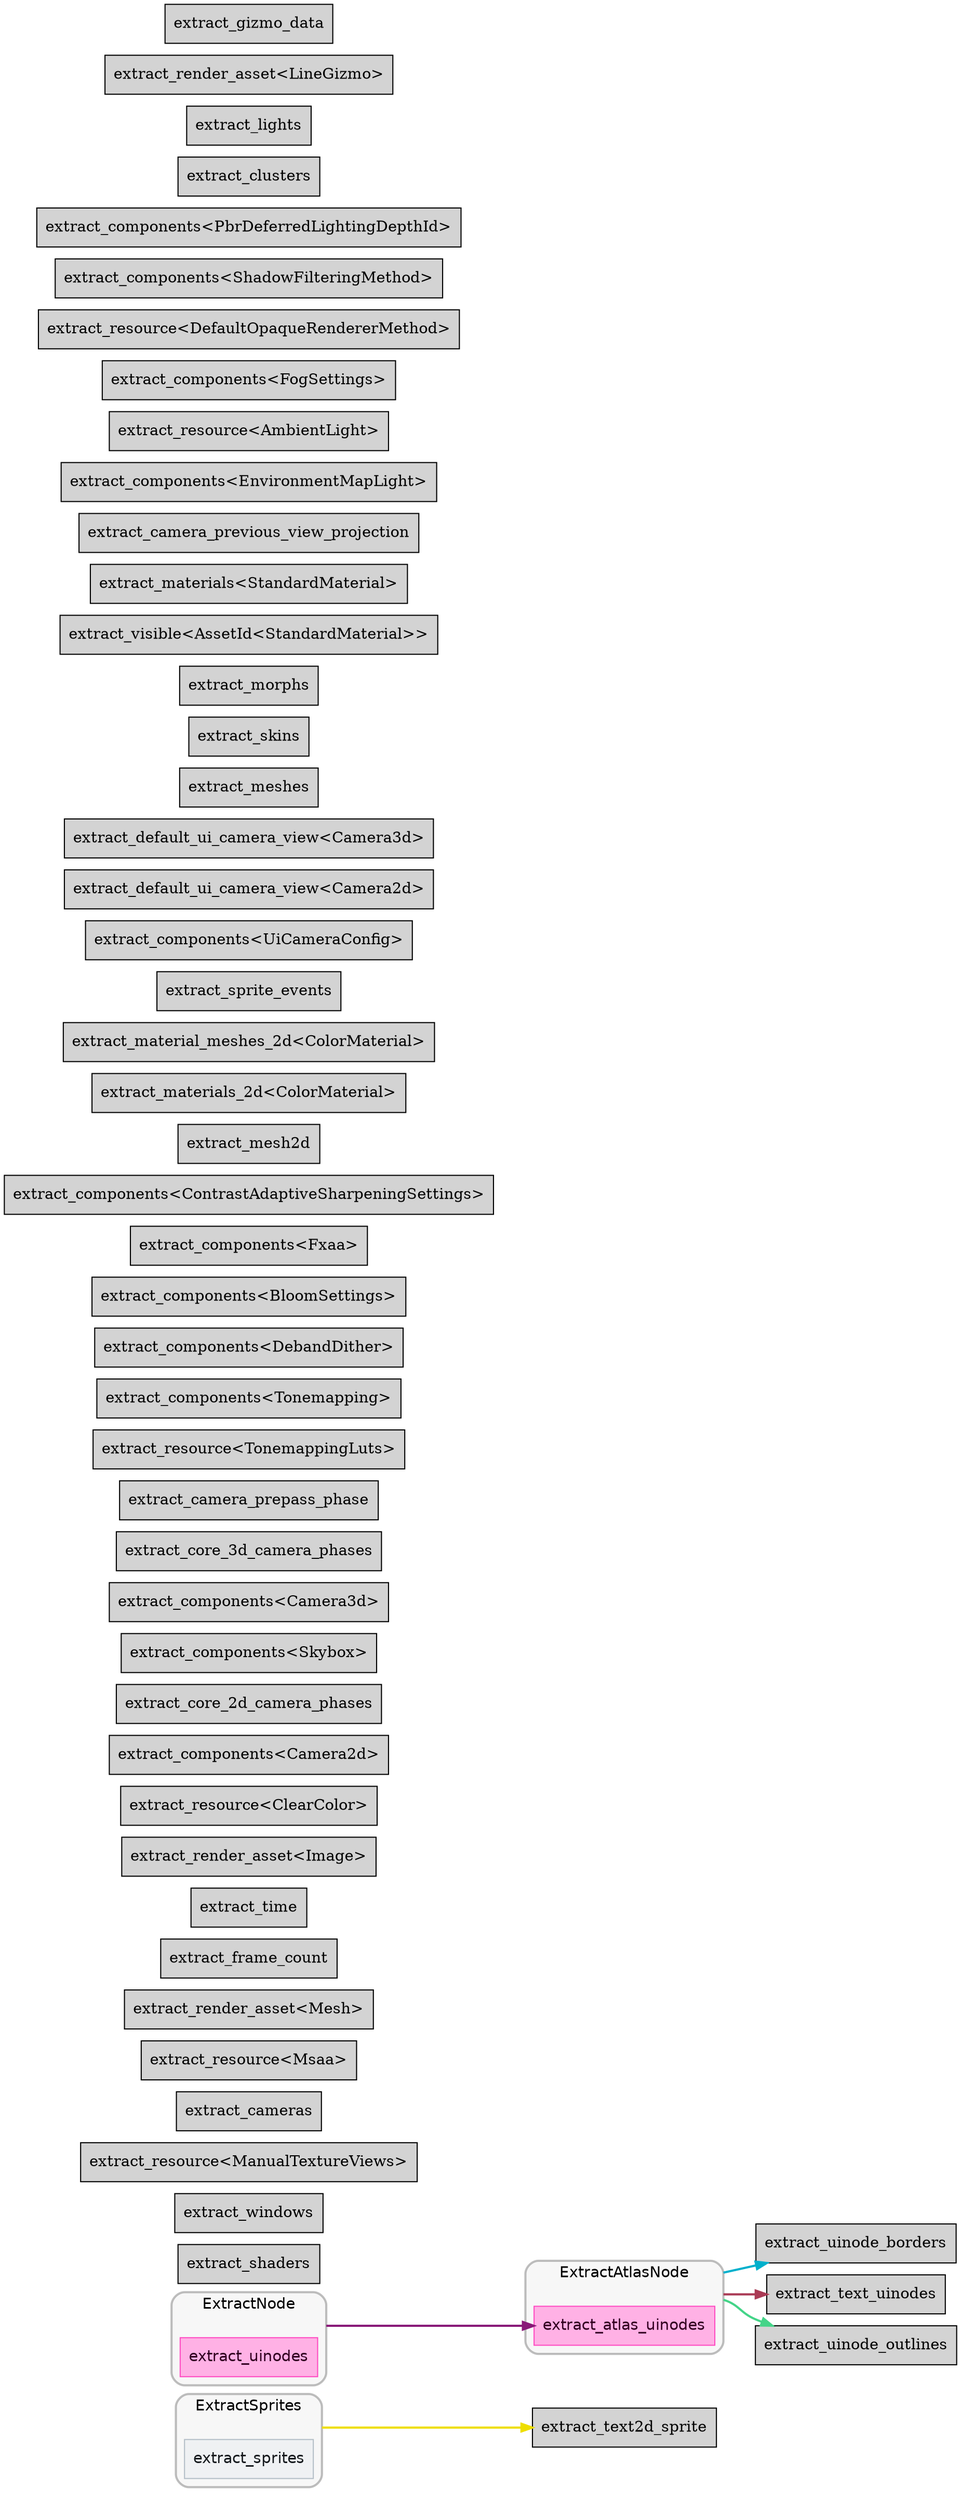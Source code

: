 digraph "" {
	"compound"="true";
	"splines"="spline";
	"rankdir"="LR";
	"bgcolor"="white";
	"fontname"="Helvetica";
	"nodesep"="0.15";
	edge ["penwidth"="2"];
	node ["shape"="box", "style"="filled"];
	subgraph "clusternode_Set(26)" {
		"style"="rounded,filled";
		"label"="ExtractSprites";
		"tooltip"="ExtractSprites";
		"fillcolor"="#00000008";
		"fontcolor"="#000000";
		"color"="#00000040";
		"penwidth"="2";
		"set_marker_node_Set(26)" ["style"="invis", "label"="", "height"="0", "shape"="point"]
		"node_System(25)" ["label"="extract_sprites", "tooltip"="bevy_sprite::render::extract_sprites", "fillcolor"="#eff1f3", "fontname"="Helvetica", "fontcolor"="#15191d", "color"="#b4bec7", "penwidth"="1"]
	}
	
	subgraph "clusternode_Set(33)" {
		"style"="rounded,filled";
		"label"="ExtractNode";
		"tooltip"="ExtractNode";
		"fillcolor"="#00000008";
		"fontcolor"="#000000";
		"color"="#00000040";
		"penwidth"="2";
		"set_marker_node_Set(33)" ["style"="invis", "label"="", "height"="0", "shape"="point"]
		"node_System(31)" ["label"="extract_uinodes", "tooltip"="bevy_ui::render::extract_uinodes", "fillcolor"="#ffb1e5", "fontname"="Helvetica", "fontcolor"="#320021", "color"="#ff4bc2", "penwidth"="1"]
	}
	
	subgraph "clusternode_Set(35)" {
		"style"="rounded,filled";
		"label"="ExtractAtlasNode";
		"tooltip"="ExtractAtlasNode";
		"fillcolor"="#00000008";
		"fontcolor"="#000000";
		"color"="#00000040";
		"penwidth"="2";
		"set_marker_node_Set(35)" ["style"="invis", "label"="", "height"="0", "shape"="point"]
		"node_System(32)" ["label"="extract_atlas_uinodes", "tooltip"="bevy_ui::render::extract_atlas_uinodes", "fillcolor"="#ffb1e5", "fontname"="Helvetica", "fontcolor"="#320021", "color"="#ff4bc2", "penwidth"="1"]
	}
	
	"node_System(0)" ["label"="extract_shaders", "tooltip"="bevy_render::render_resource::pipeline_cache::PipelineCache::extract_shaders"]
	"node_System(1)" ["label"="extract_windows", "tooltip"="bevy_render::view::window::extract_windows"]
	"node_System(2)" ["label"="extract_resource<ManualTextureViews>", "tooltip"="bevy_render::extract_resource::extract_resource<bevy_render::camera::manual_texture_view::ManualTextureViews>"]
	"node_System(3)" ["label"="extract_cameras", "tooltip"="bevy_render::camera::camera::extract_cameras"]
	"node_System(4)" ["label"="extract_resource<Msaa>", "tooltip"="bevy_render::extract_resource::extract_resource<bevy_render::view::Msaa>"]
	"node_System(5)" ["label"="extract_render_asset<Mesh>", "tooltip"="bevy_render::render_asset::extract_render_asset<bevy_render::mesh::mesh::Mesh>"]
	"node_System(6)" ["label"="extract_frame_count", "tooltip"="bevy_render::globals::extract_frame_count"]
	"node_System(7)" ["label"="extract_time", "tooltip"="bevy_render::globals::extract_time"]
	"node_System(8)" ["label"="extract_render_asset<Image>", "tooltip"="bevy_render::render_asset::extract_render_asset<bevy_render::texture::image::Image>"]
	"node_System(9)" ["label"="extract_resource<ClearColor>", "tooltip"="bevy_render::extract_resource::extract_resource<bevy_core_pipeline::clear_color::ClearColor>"]
	"node_System(10)" ["label"="extract_components<Camera2d>", "tooltip"="bevy_render::extract_component::extract_components<bevy_core_pipeline::core_2d::camera_2d::Camera2d>"]
	"node_System(11)" ["label"="extract_core_2d_camera_phases", "tooltip"="bevy_core_pipeline::core_2d::extract_core_2d_camera_phases"]
	"node_System(12)" ["label"="extract_components<Skybox>", "tooltip"="bevy_render::extract_component::extract_components<bevy_core_pipeline::skybox::Skybox>"]
	"node_System(13)" ["label"="extract_components<Camera3d>", "tooltip"="bevy_render::extract_component::extract_components<bevy_core_pipeline::core_3d::camera_3d::Camera3d>"]
	"node_System(14)" ["label"="extract_core_3d_camera_phases", "tooltip"="bevy_core_pipeline::core_3d::extract_core_3d_camera_phases"]
	"node_System(15)" ["label"="extract_camera_prepass_phase", "tooltip"="bevy_core_pipeline::core_3d::extract_camera_prepass_phase"]
	"node_System(16)" ["label"="extract_resource<TonemappingLuts>", "tooltip"="bevy_render::extract_resource::extract_resource<bevy_core_pipeline::tonemapping::TonemappingLuts>"]
	"node_System(17)" ["label"="extract_components<Tonemapping>", "tooltip"="bevy_render::extract_component::extract_components<bevy_core_pipeline::tonemapping::Tonemapping>"]
	"node_System(18)" ["label"="extract_components<DebandDither>", "tooltip"="bevy_render::extract_component::extract_components<bevy_core_pipeline::tonemapping::DebandDither>"]
	"node_System(19)" ["label"="extract_components<BloomSettings>", "tooltip"="bevy_render::extract_component::extract_components<bevy_core_pipeline::bloom::settings::BloomSettings>"]
	"node_System(20)" ["label"="extract_components<Fxaa>", "tooltip"="bevy_render::extract_component::extract_components<bevy_core_pipeline::fxaa::Fxaa>"]
	"node_System(21)" ["label"="extract_components<ContrastAdaptiveSharpeningSettings>", "tooltip"="bevy_render::extract_component::extract_components<bevy_core_pipeline::contrast_adaptive_sharpening::ContrastAdaptiveSharpeningSettings>"]
	"node_System(22)" ["label"="extract_mesh2d", "tooltip"="bevy_sprite::mesh2d::mesh::extract_mesh2d"]
	"node_System(23)" ["label"="extract_materials_2d<ColorMaterial>", "tooltip"="bevy_sprite::mesh2d::material::extract_materials_2d<bevy_sprite::mesh2d::color_material::ColorMaterial>"]
	"node_System(24)" ["label"="extract_material_meshes_2d<ColorMaterial>", "tooltip"="bevy_sprite::mesh2d::material::extract_material_meshes_2d<bevy_sprite::mesh2d::color_material::ColorMaterial>"]
	"node_System(26)" ["label"="extract_sprite_events", "tooltip"="bevy_sprite::render::extract_sprite_events"]
	"node_System(27)" ["label"="extract_text2d_sprite", "tooltip"="bevy_text::text2d::extract_text2d_sprite"]
	"node_System(28)" ["label"="extract_components<UiCameraConfig>", "tooltip"="bevy_render::extract_component::extract_components<bevy_ui::camera_config::UiCameraConfig>"]
	"node_System(29)" ["label"="extract_default_ui_camera_view<Camera2d>", "tooltip"="bevy_ui::render::extract_default_ui_camera_view<bevy_core_pipeline::core_2d::camera_2d::Camera2d>"]
	"node_System(30)" ["label"="extract_default_ui_camera_view<Camera3d>", "tooltip"="bevy_ui::render::extract_default_ui_camera_view<bevy_core_pipeline::core_3d::camera_3d::Camera3d>"]
	"node_System(33)" ["label"="extract_uinode_borders", "tooltip"="bevy_ui::render::extract_uinode_borders"]
	"node_System(34)" ["label"="extract_text_uinodes", "tooltip"="bevy_ui::render::extract_text_uinodes"]
	"node_System(35)" ["label"="extract_uinode_outlines", "tooltip"="bevy_ui::render::extract_uinode_outlines"]
	"node_System(36)" ["label"="extract_meshes", "tooltip"="bevy_pbr::render::mesh::extract_meshes"]
	"node_System(37)" ["label"="extract_skins", "tooltip"="bevy_pbr::render::skin::extract_skins"]
	"node_System(38)" ["label"="extract_morphs", "tooltip"="bevy_pbr::render::morph::extract_morphs"]
	"node_System(39)" ["label"="extract_visible<AssetId<StandardMaterial>>", "tooltip"="bevy_render::extract_instances::extract_visible<bevy_asset::id::AssetId<bevy_pbr::pbr_material::StandardMaterial>>"]
	"node_System(40)" ["label"="extract_materials<StandardMaterial>", "tooltip"="bevy_pbr::material::extract_materials<bevy_pbr::pbr_material::StandardMaterial>"]
	"node_System(41)" ["label"="extract_camera_previous_view_projection", "tooltip"="bevy_pbr::prepass::extract_camera_previous_view_projection"]
	"node_System(42)" ["label"="extract_components<EnvironmentMapLight>", "tooltip"="bevy_render::extract_component::extract_components<bevy_pbr::environment_map::EnvironmentMapLight>"]
	"node_System(43)" ["label"="extract_resource<AmbientLight>", "tooltip"="bevy_render::extract_resource::extract_resource<bevy_pbr::light::AmbientLight>"]
	"node_System(44)" ["label"="extract_components<FogSettings>", "tooltip"="bevy_render::extract_component::extract_components<bevy_pbr::fog::FogSettings>"]
	"node_System(45)" ["label"="extract_resource<DefaultOpaqueRendererMethod>", "tooltip"="bevy_render::extract_resource::extract_resource<bevy_pbr::material::DefaultOpaqueRendererMethod>"]
	"node_System(46)" ["label"="extract_components<ShadowFilteringMethod>", "tooltip"="bevy_render::extract_component::extract_components<bevy_pbr::light::ShadowFilteringMethod>"]
	"node_System(47)" ["label"="extract_components<PbrDeferredLightingDepthId>", "tooltip"="bevy_render::extract_component::extract_components<bevy_pbr::deferred::PbrDeferredLightingDepthId>"]
	"node_System(48)" ["label"="extract_clusters", "tooltip"="bevy_pbr::render::light::extract_clusters"]
	"node_System(49)" ["label"="extract_lights", "tooltip"="bevy_pbr::render::light::extract_lights"]
	"node_System(50)" ["label"="extract_render_asset<LineGizmo>", "tooltip"="bevy_render::render_asset::extract_render_asset<bevy_gizmos::LineGizmo>"]
	"node_System(51)" ["label"="extract_gizmo_data", "tooltip"="bevy_gizmos::extract_gizmo_data"]
	"set_marker_node_Set(26)" -> "node_System(27)" ["lhead"="", "ltail"="clusternode_Set(26)", "tooltip"="ExtractSprites → extract_text2d_sprite", "color"="#eede00"]
	"set_marker_node_Set(33)" -> "node_System(32)" ["lhead"="", "ltail"="clusternode_Set(33)", "tooltip"="ExtractNode → extract_atlas_uinodes", "color"="#881877"]
	"set_marker_node_Set(35)" -> "node_System(33)" ["lhead"="", "ltail"="clusternode_Set(35)", "tooltip"="ExtractAtlasNode → extract_uinode_borders", "color"="#00b0cc"]
	"set_marker_node_Set(35)" -> "node_System(34)" ["lhead"="", "ltail"="clusternode_Set(35)", "tooltip"="ExtractAtlasNode → extract_text_uinodes", "color"="#aa3a55"]
	"set_marker_node_Set(35)" -> "node_System(35)" ["lhead"="", "ltail"="clusternode_Set(35)", "tooltip"="ExtractAtlasNode → extract_uinode_outlines", "color"="#44d488"]
}
